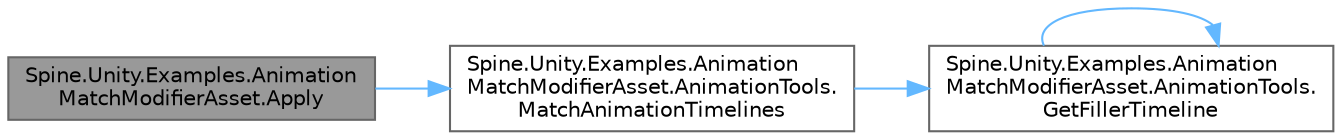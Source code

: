 digraph "Spine.Unity.Examples.AnimationMatchModifierAsset.Apply"
{
 // LATEX_PDF_SIZE
  bgcolor="transparent";
  edge [fontname=Helvetica,fontsize=10,labelfontname=Helvetica,labelfontsize=10];
  node [fontname=Helvetica,fontsize=10,shape=box,height=0.2,width=0.4];
  rankdir="LR";
  Node1 [id="Node000001",label="Spine.Unity.Examples.Animation\lMatchModifierAsset.Apply",height=0.2,width=0.4,color="gray40", fillcolor="grey60", style="filled", fontcolor="black",tooltip=" "];
  Node1 -> Node2 [id="edge1_Node000001_Node000002",color="steelblue1",style="solid",tooltip=" "];
  Node2 [id="Node000002",label="Spine.Unity.Examples.Animation\lMatchModifierAsset.AnimationTools.\lMatchAnimationTimelines",height=0.2,width=0.4,color="grey40", fillcolor="white", style="filled",URL="$class_spine_1_1_unity_1_1_examples_1_1_animation_match_modifier_asset_1_1_animation_tools.html#a13aa48cde9c1319e0a2cb02c7021eeab",tooltip="Matches the animation timelines across the given set of animations. This allows unkeyed properties to..."];
  Node2 -> Node3 [id="edge2_Node000002_Node000003",color="steelblue1",style="solid",tooltip=" "];
  Node3 [id="Node000003",label="Spine.Unity.Examples.Animation\lMatchModifierAsset.AnimationTools.\lGetFillerTimeline",height=0.2,width=0.4,color="grey40", fillcolor="white", style="filled",URL="$class_spine_1_1_unity_1_1_examples_1_1_animation_match_modifier_asset_1_1_animation_tools.html#ab879f72d9b540b08af9c0f5f6bef0a70",tooltip=" "];
  Node3 -> Node3 [id="edge3_Node000003_Node000003",color="steelblue1",style="solid",tooltip=" "];
}
